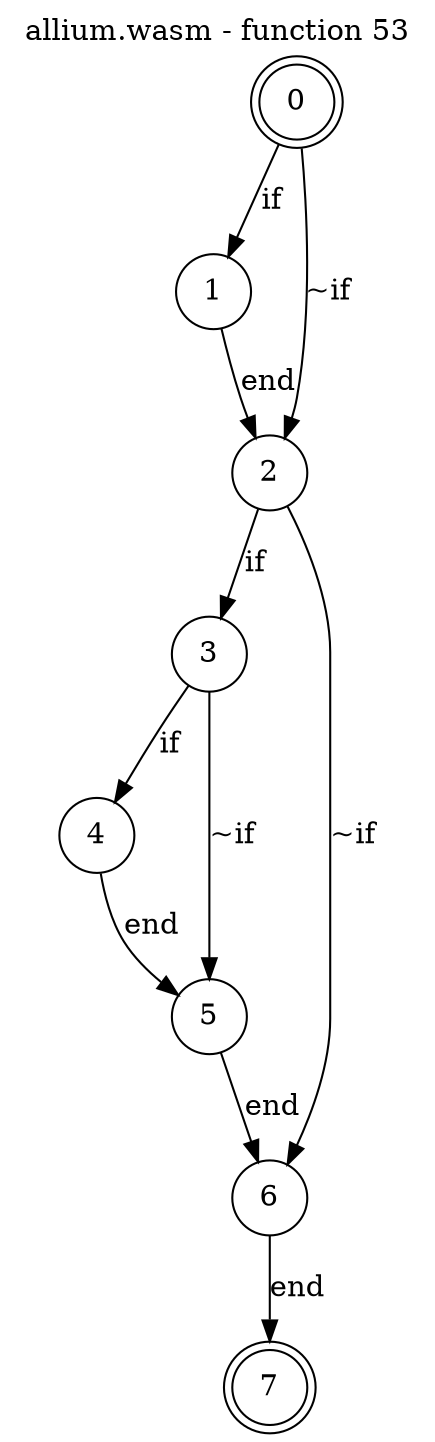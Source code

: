digraph finite_state_machine {
    label = "allium.wasm - function 53"
    labelloc =  t
    labelfontsize = 16
    labelfontcolor = black
    labelfontname = "Helvetica"
    node [shape = doublecircle]; 0 7;
    node [shape = circle];
    0 -> 1[label = "if"];
    0 -> 2[label = "~if"];
    1 -> 2[label = "end"];
    2 -> 3[label = "if"];
    2 -> 6[label = "~if"];
    3 -> 4[label = "if"];
    3 -> 5[label = "~if"];
    4 -> 5[label = "end"];
    5 -> 6[label = "end"];
    6 -> 7[label = "end"];
}
